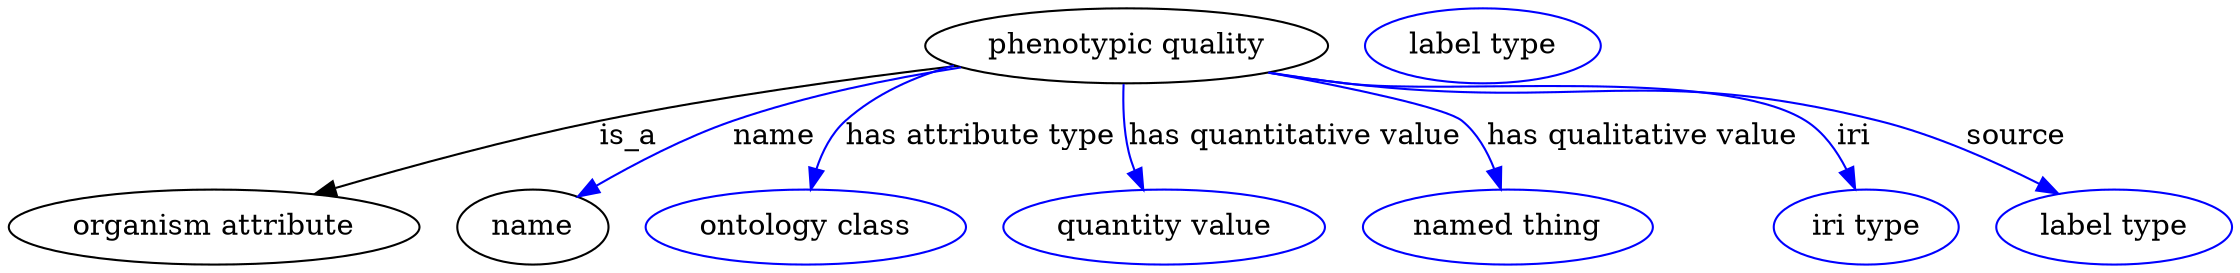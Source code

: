 digraph {
	graph [bb="0,0,864.89,123"];
	node [label="\N"];
	"phenotypic quality"	[height=0.5,
		label="phenotypic quality",
		pos="442.39,105",
		width=2.1304];
	"organism attribute"	[height=0.5,
		pos="75.393,18",
		width=2.0943];
	"phenotypic quality" -> "organism attribute"	[label=is_a,
		lp="248.39,61.5",
		pos="e,116.27,33.237 377.79,95.175 337.21,89.089 283.93,80.103 237.39,69 199.51,59.961 157.51,46.909 125.77,36.407"];
	name	[height=0.5,
		pos="199.39,18",
		width=0.84854];
	"phenotypic quality" -> name	[color=blue,
		label=name,
		lp="310.89,61.5",
		pos="e,219.69,31.454 383.46,93.437 356.2,87.676 323.66,79.542 295.39,69 272.05,60.293 247.13,47.192 228.53,36.584",
		style=solid];
	"has attribute type"	[color=blue,
		height=0.5,
		label="ontology class",
		pos="309.39,18",
		width=1.7151];
	"phenotypic quality" -> "has attribute type"	[color=blue,
		label="has attribute type",
		lp="391.39,61.5",
		pos="e,317.7,35.899 389.79,91.808 374.16,86.514 357.68,79.134 344.39,69 335.89,62.514 328.65,53.37 323,44.672",
		style=solid];
	"has quantitative value"	[color=blue,
		height=0.5,
		label="quantity value",
		pos="450.39,18",
		width=1.6971];
	"phenotypic quality" -> "has quantitative value"	[color=blue,
		label="has quantitative value",
		lp="502.89,61.5",
		pos="e,446.36,35.996 441.99,86.827 441.95,77.157 442.21,64.875 443.39,54 443.68,51.413 444.05,48.732 444.49,46.059",
		style=solid];
	"has qualitative value"	[color=blue,
		height=0.5,
		label="named thing",
		pos="584.39,18",
		width=1.5346];
	"phenotypic quality" -> "has qualitative value"	[color=blue,
		label="has qualitative value",
		lp="629.39,61.5",
		pos="e,580.81,36.053 498.11,92.524 524.49,86.156 552.4,77.765 562.39,69 569.36,62.887 574.22,54.152 577.56,45.69",
		style=solid];
	iri	[color=blue,
		height=0.5,
		label="iri type",
		pos="719.39,18",
		width=1.011];
	"phenotypic quality" -> iri	[color=blue,
		label=iri,
		lp="710.89,61.5",
		pos="e,713.64,36.265 497.33,92.429 507.62,90.463 518.32,88.557 528.39,87 563.97,81.505 659.1,88.453 689.39,69 698.12,63.397 704.66,54.274 \
709.38,45.345",
		style=solid];
	source	[color=blue,
		height=0.5,
		label="label type",
		pos="819.39,18",
		width=1.2638];
	"phenotypic quality" -> source	[color=blue,
		label=source,
		lp="776.39,61.5",
		pos="e,796.67,33.747 497.3,92.278 507.6,90.326 518.3,88.464 528.39,87 613.65,74.631 638.66,93.006 721.39,69 744.88,62.185 769.39,49.678 \
788.02,38.879",
		style=solid];
	attribute_name	[color=blue,
		height=0.5,
		label="label type",
		pos="582.39,105",
		width=1.2638];
}
